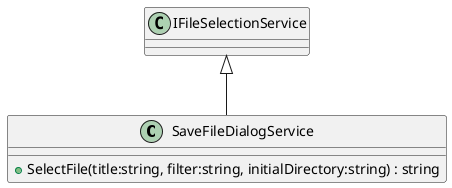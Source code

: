 @startuml
class SaveFileDialogService {
    + SelectFile(title:string, filter:string, initialDirectory:string) : string
}
IFileSelectionService <|-- SaveFileDialogService
@enduml
